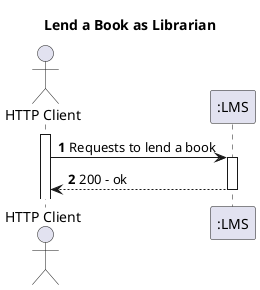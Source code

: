 @startuml
'https://plantuml.com/sequence-diagram
autoactivate on
autonumber

title Lend a Book as Librarian

actor "HTTP Client" as Anonymous
participant ":LMS" as System


activate Anonymous

Anonymous -> System: Requests to lend a book

System --> Anonymous: 200 - ok

@enduml
